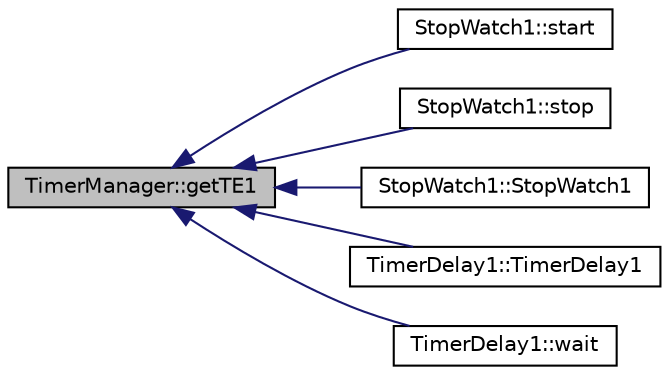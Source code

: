 digraph G
{
  edge [fontname="Helvetica",fontsize="10",labelfontname="Helvetica",labelfontsize="10"];
  node [fontname="Helvetica",fontsize="10",shape=record];
  rankdir=LR;
  Node1 [label="TimerManager::getTE1",height=0.2,width=0.4,color="black", fillcolor="grey75", style="filled" fontcolor="black"];
  Node1 -> Node2 [dir=back,color="midnightblue",fontsize="10",style="solid",fontname="Helvetica"];
  Node2 [label="StopWatch1::start",height=0.2,width=0.4,color="black", fillcolor="white", style="filled",URL="$class_stop_watch1.html#a0bee387e1784d1731703a16661ff47bb"];
  Node1 -> Node3 [dir=back,color="midnightblue",fontsize="10",style="solid",fontname="Helvetica"];
  Node3 [label="StopWatch1::stop",height=0.2,width=0.4,color="black", fillcolor="white", style="filled",URL="$class_stop_watch1.html#a93736e1be2c32a13b7a20a1a19809480"];
  Node1 -> Node4 [dir=back,color="midnightblue",fontsize="10",style="solid",fontname="Helvetica"];
  Node4 [label="StopWatch1::StopWatch1",height=0.2,width=0.4,color="black", fillcolor="white", style="filled",URL="$class_stop_watch1.html#a32ea8f18f33abc8c12d2d3240d0c05bd"];
  Node1 -> Node5 [dir=back,color="midnightblue",fontsize="10",style="solid",fontname="Helvetica"];
  Node5 [label="TimerDelay1::TimerDelay1",height=0.2,width=0.4,color="black", fillcolor="white", style="filled",URL="$class_timer_delay1.html#acc222493c0b45d2923e51231a1b1ad40"];
  Node1 -> Node6 [dir=back,color="midnightblue",fontsize="10",style="solid",fontname="Helvetica"];
  Node6 [label="TimerDelay1::wait",height=0.2,width=0.4,color="black", fillcolor="white", style="filled",URL="$class_timer_delay1.html#a78c2f0966905d363e2dfbb0d3e906d22"];
}
